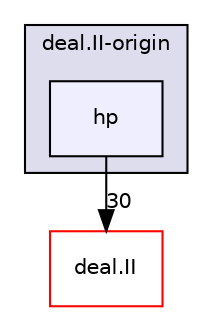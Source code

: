 digraph "include/deal.II-origin/hp" {
  compound=true
  node [ fontsize="10", fontname="Helvetica"];
  edge [ labelfontsize="10", labelfontname="Helvetica"];
  subgraph clusterdir_1627ce85bc33b76c4cb222dfe9aeffd7 {
    graph [ bgcolor="#ddddee", pencolor="black", label="deal.II-origin" fontname="Helvetica", fontsize="10", URL="dir_1627ce85bc33b76c4cb222dfe9aeffd7.html"]
  dir_17959ad923f451273c3e3175f69c471f [shape=box, label="hp", style="filled", fillcolor="#eeeeff", pencolor="black", URL="dir_17959ad923f451273c3e3175f69c471f.html"];
  }
  dir_ee90d91a514b839c31faec7a1d916f67 [shape=box label="deal.II" fillcolor="white" style="filled" color="red" URL="dir_ee90d91a514b839c31faec7a1d916f67.html"];
  dir_17959ad923f451273c3e3175f69c471f->dir_ee90d91a514b839c31faec7a1d916f67 [headlabel="30", labeldistance=1.5 headhref="dir_000098_000009.html"];
}
